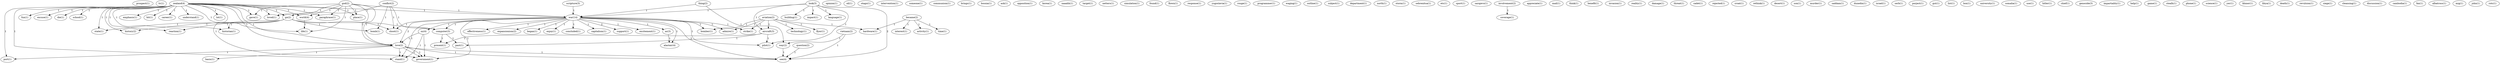 digraph G {
  prospect [ label="prospect(1)" ];
  tv [ label="tv(1)" ];
  zealand [ label="zealand(4)" ];
  fun [ label="fun(1)" ];
  excuse [ label="excuse(1)" ];
  die [ label="die(1)" ];
  paraphrase [ label="paraphrase(1)" ];
  school [ label="school(1)" ];
  love [ label="love(1)" ];
  port [ label="port(1)" ];
  go [ label="go(2)" ];
  state [ label="state(1)" ];
  historian [ label="historian(1)" ];
  war [ label="war(14)" ];
  history [ label="history(2)" ];
  emphasis [ label="emphasis(1)" ];
  bit [ label="bit(1)" ];
  gave [ label="gave(1)" ];
  loved [ label="loved(1)" ];
  reaction [ label="reaction(1)" ];
  place [ label="place(1)" ];
  career [ label="career(1)" ];
  stand [ label="stand(1)" ];
  love [ label="love(2)" ];
  world [ label="world(4)" ];
  understand [ label="understand(1)" ];
  government [ label="government(1)" ];
  lot [ label="lot(1)" ];
  life [ label="life(1)" ];
  opinion [ label="opinion(1)" ];
  conflict [ label="conflict(2)" ];
  bomb [ label="bomb(1)" ];
  shoot [ label="shoot(1)" ];
  computer [ label="computer(3)" ];
  oil [ label="oil(1)" ];
  otago [ label="otago(1)" ];
  intervention [ label="intervention(1)" ];
  someone [ label="someone(1)" ];
  communism [ label="communism(1)" ];
  brings [ label="brings(1)" ];
  bosnia [ label="bosnia(1)" ];
  ask [ label="ask(1)" ];
  opposition [ label="opposition(1)" ];
  korea [ label="korea(1)" ];
  thing [ label="thing(2)" ];
  way [ label="way(2)" ];
  naaahh [ label="naaahh(1)" ];
  target [ label="target(1)" ];
  netters [ label="netters(1)" ];
  simulation [ label="simulation(1)" ];
  found [ label="found(1)" ];
  flown [ label="flown(1)" ];
  response [ label="response(1)" ];
  god [ label="god(2)" ];
  yugoslavia [ label="yugoslavia(1)" ];
  rouge [ label="rouge(1)" ];
  programmer [ label="programmer(1)" ];
  waging [ label="waging(1)" ];
  scripture [ label="scripture(3)" ];
  outline [ label="outline(1)" ];
  subject [ label="subject(1)" ];
  department [ label="department(1)" ];
  north [ label="north(1)" ];
  storm [ label="storm(1)" ];
  sebrenitsa [ label="sebrenitsa(1)" ];
  basis [ label="basis(1)" ];
  see [ label="see(4)" ];
  look [ label="look(3)" ];
  building [ label="building(1)" ];
  aircraft [ label="aircraft(3)" ];
  pilot [ label="pilot(1)" ];
  impact [ label="impact(1)" ];
  language [ label="language(1)" ];
  etc [ label="etc(1)" ];
  aviation [ label="aviation(2)" ];
  technology [ label="technology(1)" ];
  flyer [ label="flyer(1)" ];
  bomber [ label="bomber(1)" ];
  admire [ label="admire(1)" ];
  hardware [ label="hardware(1)" ];
  strike [ label="strike(1)" ];
  sport [ label="sport(1)" ];
  sarajevo [ label="sarajevo(1)" ];
  involvement [ label="involvement(2)" ];
  coverage [ label="coverage(1)" ];
  present [ label="present(1)" ];
  past [ label="past(1)" ];
  appreciate [ label="appreciate(1)" ];
  mail [ label="mail(1)" ];
  think [ label="think(1)" ];
  benefit [ label="benefit(1)" ];
  invasion [ label="invasion(1)" ];
  reality [ label="reality(1)" ];
  damage [ label="damage(1)" ];
  enjoy [ label="enjoy(1)" ];
  concluded [ label="concluded(1)" ];
  capitalism [ label="capitalism(1)" ];
  nz [ label="nz(4)" ];
  support [ label="support(1)" ];
  excitement [ label="excitement(1)" ];
  ac [ label="ac(3)" ];
  alastair [ label="alastair(4)" ];
  effectiveness [ label="effectiveness(1)" ];
  expansionism [ label="expansionism(2)" ];
  began [ label="began(1)" ];
  threat [ label="threat(1)" ];
  cadet [ label="cadet(1)" ];
  rejected [ label="rejected(1)" ];
  croat [ label="croat(1)" ];
  rethink [ label="rethink(1)" ];
  desert [ label="desert(1)" ];
  son [ label="son(1)" ];
  murder [ label="murder(1)" ];
  saddam [ label="saddam(1)" ];
  dunedin [ label="dunedin(1)" ];
  israel [ label="israel(1)" ];
  serb [ label="serb(1)" ];
  porject [ label="porject(1)" ];
  gut [ label="gut(1)" ];
  list [ label="list(1)" ];
  became [ label="became(2)" ];
  interest [ label="interest(1)" ];
  activity [ label="activity(1)" ];
  time [ label="time(1)" ];
  box [ label="box(1)" ];
  university [ label="university(1)" ];
  somalia [ label="somalia(1)" ];
  use [ label="use(1)" ];
  hitler [ label="hitler(1)" ];
  chief [ label="chief(1)" ];
  vietnam [ label="vietnam(2)" ];
  genocide [ label="genocide(3)" ];
  impartiality [ label="impartiality(1)" ];
  help [ label="help(1)" ];
  game [ label="game(1)" ];
  stealh [ label="stealh(1)" ];
  phone [ label="phone(1)" ];
  science [ label="science(1)" ];
  yer [ label="yer(1)" ];
  khmer [ label="khmer(1)" ];
  libya [ label="libya(1)" ];
  death [ label="death(1)" ];
  revulsion [ label="revulsion(1)" ];
  siege [ label="siege(1)" ];
  cleansing [ label="cleansing(1)" ];
  discussion [ label="discussion(1)" ];
  cambodia [ label="cambodia(1)" ];
  fax [ label="fax(1)" ];
  question [ label="question(2)" ];
  albatross [ label="albatross(1)" ];
  mig [ label="mig(1)" ];
  john [ label="john(1)" ];
  rotc [ label="rotc(1)" ];
  zealand -> fun [ label="1" ];
  zealand -> excuse [ label="1" ];
  zealand -> die [ label="1" ];
  zealand -> paraphrase [ label="1" ];
  zealand -> school [ label="1" ];
  zealand -> love [ label="1" ];
  zealand -> port [ label="1" ];
  zealand -> go [ label="1" ];
  zealand -> state [ label="1" ];
  zealand -> historian [ label="1" ];
  zealand -> war [ label="1" ];
  zealand -> history [ label="1" ];
  zealand -> emphasis [ label="1" ];
  zealand -> bit [ label="1" ];
  zealand -> gave [ label="1" ];
  zealand -> loved [ label="1" ];
  zealand -> reaction [ label="1" ];
  zealand -> place [ label="1" ];
  zealand -> career [ label="1" ];
  zealand -> stand [ label="1" ];
  zealand -> love [ label="1" ];
  zealand -> world [ label="1" ];
  zealand -> understand [ label="1" ];
  zealand -> government [ label="1" ];
  zealand -> lot [ label="1" ];
  zealand -> life [ label="1" ];
  conflict -> go [ label="1" ];
  conflict -> bomb [ label="1" ];
  conflict -> shoot [ label="1" ];
  conflict -> computer [ label="1" ];
  thing -> war [ label="1" ];
  thing -> way [ label="1" ];
  god -> paraphrase [ label="1" ];
  god -> love [ label="1" ];
  god -> war [ label="1" ];
  god -> gave [ label="1" ];
  god -> loved [ label="1" ];
  god -> place [ label="1" ];
  god -> love [ label="1" ];
  god -> world [ label="1" ];
  god -> life [ label="1" ];
  scripture -> war [ label="1" ];
  love -> port [ label="1" ];
  love -> basis [ label="1" ];
  love -> stand [ label="1" ];
  love -> government [ label="1" ];
  love -> see [ label="1" ];
  look -> building [ label="1" ];
  look -> aircraft [ label="1" ];
  look -> war [ label="1" ];
  look -> pilot [ label="1" ];
  look -> impact [ label="1" ];
  look -> see [ label="2" ];
  look -> language [ label="1" ];
  aviation -> aircraft [ label="1" ];
  aviation -> technology [ label="1" ];
  aviation -> flyer [ label="1" ];
  aviation -> bomber [ label="1" ];
  aviation -> admire [ label="1" ];
  aviation -> hardware [ label="1" ];
  aviation -> strike [ label="1" ];
  involvement -> coverage [ label="1" ];
  go -> state [ label="1" ];
  go -> bomb [ label="1" ];
  go -> historian [ label="1" ];
  go -> history [ label="1" ];
  go -> reaction [ label="1" ];
  go -> shoot [ label="1" ];
  go -> computer [ label="1" ];
  aircraft -> pilot [ label="1" ];
  aircraft -> present [ label="1" ];
  aircraft -> past [ label="1" ];
  war -> bomber [ label="1" ];
  war -> admire [ label="1" ];
  war -> enjoy [ label="1" ];
  war -> pilot [ label="1" ];
  war -> concluded [ label="1" ];
  war -> capitalism [ label="1" ];
  war -> nz [ label="1" ];
  war -> support [ label="2" ];
  war -> excitement [ label="1" ];
  war -> ac [ label="1" ];
  war -> alastair [ label="1" ];
  war -> stand [ label="1" ];
  war -> effectiveness [ label="1" ];
  war -> love [ label="2" ];
  war -> shoot [ label="1" ];
  war -> expansionism [ label="1" ];
  war -> computer [ label="1" ];
  war -> government [ label="1" ];
  war -> strike [ label="1" ];
  war -> began [ label="1" ];
  war -> see [ label="2" ];
  became -> hardware [ label="1" ];
  became -> interest [ label="1" ];
  became -> activity [ label="1" ];
  became -> time [ label="1" ];
  nz -> stand [ label="1" ];
  nz -> love [ label="1" ];
  nz -> government [ label="1" ];
  vietnam -> way [ label="1" ];
  vietnam -> see [ label="1" ];
  ac -> alastair [ label="1" ];
  love -> government [ label="1" ];
  love -> see [ label="1" ];
  world -> life [ label="1" ];
  way -> see [ label="1" ];
  computer -> present [ label="1" ];
  computer -> past [ label="1" ];
  question -> see [ label="1" ];
}
